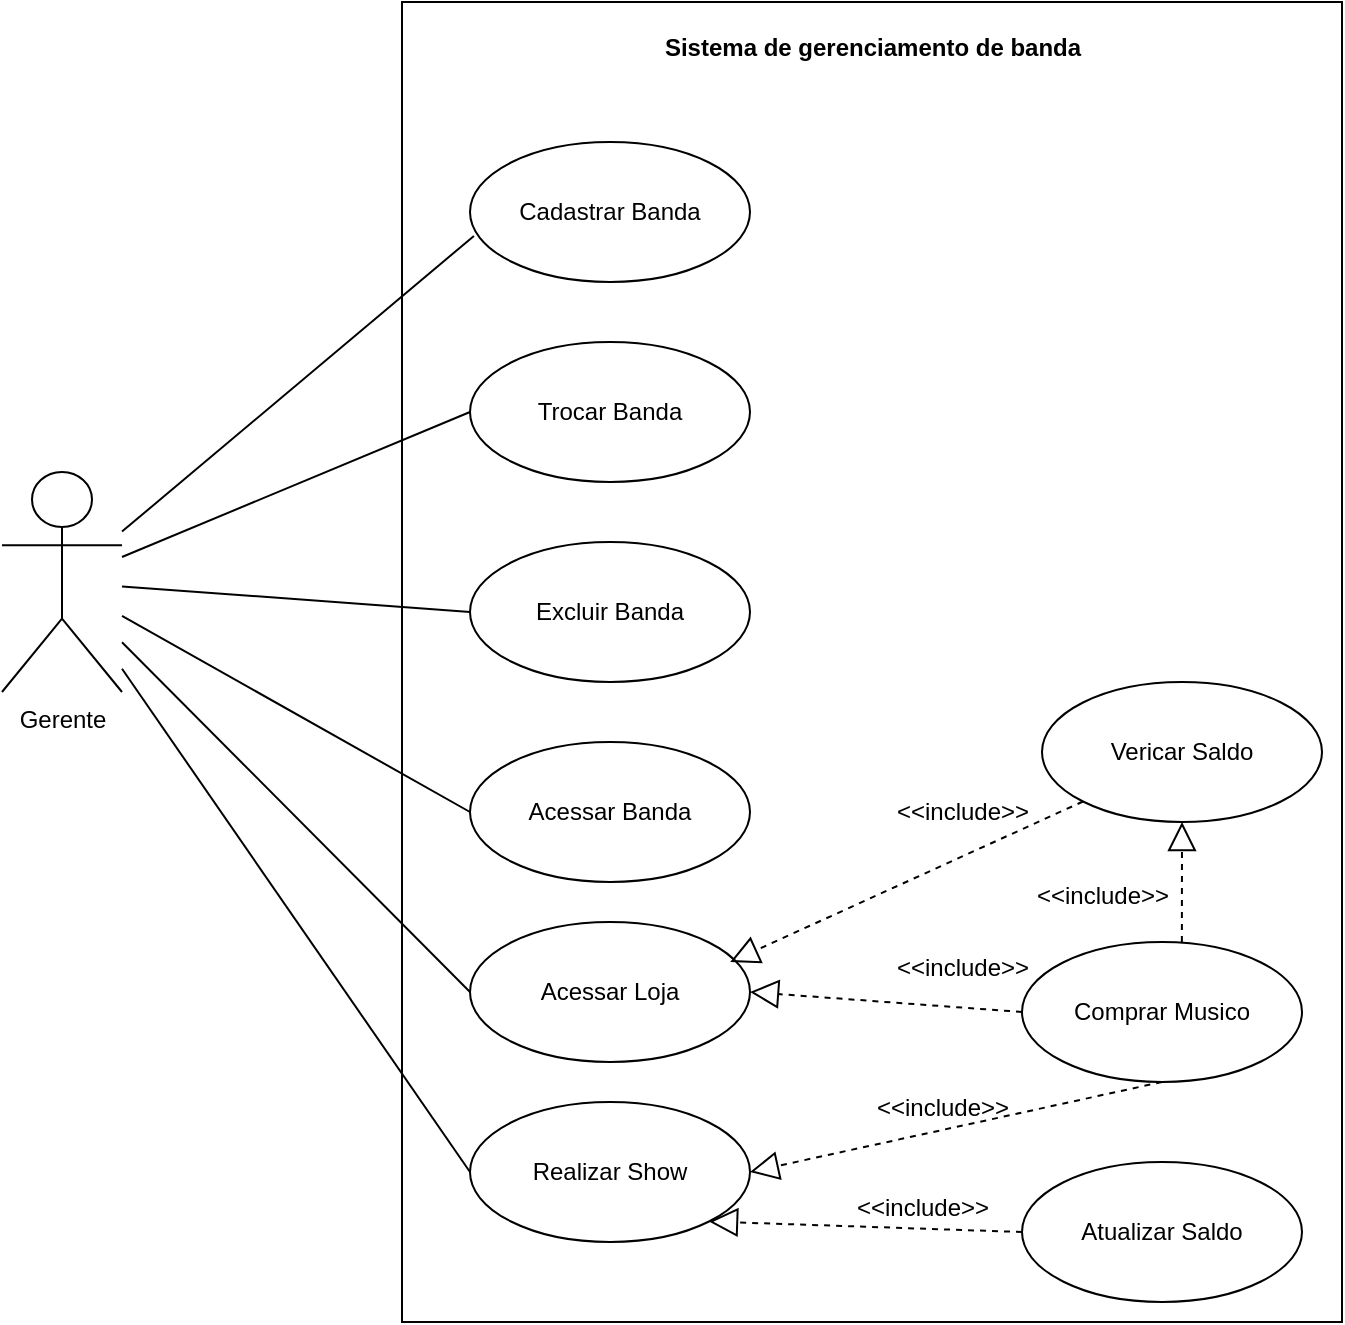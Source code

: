 <mxfile version="21.2.9" type="github">
  <diagram name="Página-1" id="CE0wCYGftJY5i8jobXnX">
    <mxGraphModel dx="1434" dy="803" grid="1" gridSize="10" guides="1" tooltips="1" connect="1" arrows="1" fold="1" page="1" pageScale="1" pageWidth="827" pageHeight="1169" math="0" shadow="0">
      <root>
        <mxCell id="0" />
        <mxCell id="1" parent="0" />
        <mxCell id="5-VP5YGX4s93a5erIt3x-3" value="" style="rounded=0;whiteSpace=wrap;html=1;" parent="1" vertex="1">
          <mxGeometry x="240" y="70" width="470" height="660" as="geometry" />
        </mxCell>
        <mxCell id="5-VP5YGX4s93a5erIt3x-2" value="Gerente&lt;br&gt;" style="shape=umlActor;verticalLabelPosition=bottom;verticalAlign=top;html=1;" parent="1" vertex="1">
          <mxGeometry x="40" y="305" width="60" height="110" as="geometry" />
        </mxCell>
        <mxCell id="5-VP5YGX4s93a5erIt3x-4" value="Sistema de gerenciamento de banda" style="text;align=center;fontStyle=1;verticalAlign=middle;spacingLeft=3;spacingRight=3;strokeColor=none;rotatable=0;points=[[0,0.5],[1,0.5]];portConstraint=eastwest;html=1;" parent="1" vertex="1">
          <mxGeometry x="435" y="80" width="80" height="26" as="geometry" />
        </mxCell>
        <mxCell id="5-VP5YGX4s93a5erIt3x-5" value="Cadastrar Banda" style="ellipse;whiteSpace=wrap;html=1;" parent="1" vertex="1">
          <mxGeometry x="274" y="140" width="140" height="70" as="geometry" />
        </mxCell>
        <mxCell id="5-VP5YGX4s93a5erIt3x-6" value="Excluir Banda" style="ellipse;whiteSpace=wrap;html=1;" parent="1" vertex="1">
          <mxGeometry x="274" y="340" width="140" height="70" as="geometry" />
        </mxCell>
        <mxCell id="5-VP5YGX4s93a5erIt3x-7" value="Trocar Banda" style="ellipse;whiteSpace=wrap;html=1;" parent="1" vertex="1">
          <mxGeometry x="274" y="240" width="140" height="70" as="geometry" />
        </mxCell>
        <mxCell id="5-VP5YGX4s93a5erIt3x-8" value="Acessar Loja" style="ellipse;whiteSpace=wrap;html=1;" parent="1" vertex="1">
          <mxGeometry x="274" y="530" width="140" height="70" as="geometry" />
        </mxCell>
        <mxCell id="5-VP5YGX4s93a5erIt3x-9" value="Realizar Show" style="ellipse;whiteSpace=wrap;html=1;" parent="1" vertex="1">
          <mxGeometry x="274" y="620" width="140" height="70" as="geometry" />
        </mxCell>
        <mxCell id="5-VP5YGX4s93a5erIt3x-14" value="" style="endArrow=none;html=1;rounded=0;entryX=0.014;entryY=0.671;entryDx=0;entryDy=0;entryPerimeter=0;" parent="1" source="5-VP5YGX4s93a5erIt3x-2" target="5-VP5YGX4s93a5erIt3x-5" edge="1">
          <mxGeometry relative="1" as="geometry">
            <mxPoint x="240" y="450" as="sourcePoint" />
            <mxPoint x="400" y="450" as="targetPoint" />
          </mxGeometry>
        </mxCell>
        <mxCell id="5-VP5YGX4s93a5erIt3x-15" value="" style="endArrow=none;html=1;rounded=0;entryX=0;entryY=0.5;entryDx=0;entryDy=0;" parent="1" source="5-VP5YGX4s93a5erIt3x-2" target="5-VP5YGX4s93a5erIt3x-7" edge="1">
          <mxGeometry relative="1" as="geometry">
            <mxPoint x="100" y="340" as="sourcePoint" />
            <mxPoint x="400" y="450" as="targetPoint" />
          </mxGeometry>
        </mxCell>
        <mxCell id="5-VP5YGX4s93a5erIt3x-16" value="" style="endArrow=none;html=1;rounded=0;entryX=0;entryY=0.5;entryDx=0;entryDy=0;" parent="1" source="5-VP5YGX4s93a5erIt3x-2" target="5-VP5YGX4s93a5erIt3x-6" edge="1">
          <mxGeometry relative="1" as="geometry">
            <mxPoint x="240" y="450" as="sourcePoint" />
            <mxPoint x="400" y="450" as="targetPoint" />
          </mxGeometry>
        </mxCell>
        <mxCell id="5-VP5YGX4s93a5erIt3x-17" value="" style="endArrow=none;html=1;rounded=0;entryX=0;entryY=0.5;entryDx=0;entryDy=0;" parent="1" source="5-VP5YGX4s93a5erIt3x-2" target="5-VP5YGX4s93a5erIt3x-8" edge="1">
          <mxGeometry relative="1" as="geometry">
            <mxPoint x="250" y="460" as="sourcePoint" />
            <mxPoint x="410" y="460" as="targetPoint" />
          </mxGeometry>
        </mxCell>
        <mxCell id="5-VP5YGX4s93a5erIt3x-18" value="" style="endArrow=none;html=1;rounded=0;entryX=0;entryY=0.5;entryDx=0;entryDy=0;" parent="1" source="5-VP5YGX4s93a5erIt3x-2" target="5-VP5YGX4s93a5erIt3x-9" edge="1">
          <mxGeometry relative="1" as="geometry">
            <mxPoint x="260" y="470" as="sourcePoint" />
            <mxPoint x="420" y="470" as="targetPoint" />
          </mxGeometry>
        </mxCell>
        <mxCell id="5-VP5YGX4s93a5erIt3x-19" value="Comprar Musico" style="ellipse;whiteSpace=wrap;html=1;" parent="1" vertex="1">
          <mxGeometry x="550" y="540" width="140" height="70" as="geometry" />
        </mxCell>
        <mxCell id="5-VP5YGX4s93a5erIt3x-20" value="" style="endArrow=block;dashed=1;endFill=0;endSize=12;html=1;rounded=0;exitX=0;exitY=0.5;exitDx=0;exitDy=0;entryX=1;entryY=0.5;entryDx=0;entryDy=0;" parent="1" source="5-VP5YGX4s93a5erIt3x-19" target="5-VP5YGX4s93a5erIt3x-8" edge="1">
          <mxGeometry width="160" relative="1" as="geometry">
            <mxPoint x="240" y="450" as="sourcePoint" />
            <mxPoint x="400" y="450" as="targetPoint" />
          </mxGeometry>
        </mxCell>
        <mxCell id="5-VP5YGX4s93a5erIt3x-22" value="&lt;span style=&quot;font-weight: normal;&quot;&gt;&amp;lt;&amp;lt;include&amp;gt;&amp;gt;&lt;/span&gt;" style="text;align=center;fontStyle=1;verticalAlign=middle;spacingLeft=3;spacingRight=3;strokeColor=none;rotatable=0;points=[[0,0.5],[1,0.5]];portConstraint=eastwest;html=1;" parent="1" vertex="1">
          <mxGeometry x="480" y="540" width="80" height="26" as="geometry" />
        </mxCell>
        <mxCell id="URav2CyrDPo8uFgxBBUk-1" value="Acessar Banda" style="ellipse;whiteSpace=wrap;html=1;" vertex="1" parent="1">
          <mxGeometry x="274" y="440" width="140" height="70" as="geometry" />
        </mxCell>
        <mxCell id="URav2CyrDPo8uFgxBBUk-2" value="" style="endArrow=none;html=1;rounded=0;entryX=0;entryY=0.5;entryDx=0;entryDy=0;" edge="1" parent="1" source="5-VP5YGX4s93a5erIt3x-2" target="URav2CyrDPo8uFgxBBUk-1">
          <mxGeometry width="50" height="50" relative="1" as="geometry">
            <mxPoint x="320" y="410" as="sourcePoint" />
            <mxPoint x="370" y="360" as="targetPoint" />
          </mxGeometry>
        </mxCell>
        <mxCell id="URav2CyrDPo8uFgxBBUk-3" value="" style="endArrow=block;dashed=1;endFill=0;endSize=12;html=1;rounded=0;exitX=0.5;exitY=1;exitDx=0;exitDy=0;entryX=1;entryY=0.5;entryDx=0;entryDy=0;" edge="1" parent="1" source="5-VP5YGX4s93a5erIt3x-19" target="5-VP5YGX4s93a5erIt3x-9">
          <mxGeometry width="160" relative="1" as="geometry">
            <mxPoint x="270" y="390" as="sourcePoint" />
            <mxPoint x="430" y="390" as="targetPoint" />
          </mxGeometry>
        </mxCell>
        <mxCell id="URav2CyrDPo8uFgxBBUk-4" value="&lt;span style=&quot;font-weight: normal;&quot;&gt;&amp;lt;&amp;lt;include&amp;gt;&amp;gt;&lt;/span&gt;" style="text;align=center;fontStyle=1;verticalAlign=middle;spacingLeft=3;spacingRight=3;strokeColor=none;rotatable=0;points=[[0,0.5],[1,0.5]];portConstraint=eastwest;html=1;" vertex="1" parent="1">
          <mxGeometry x="470" y="610" width="80" height="26" as="geometry" />
        </mxCell>
        <mxCell id="URav2CyrDPo8uFgxBBUk-12" value="Vericar Saldo" style="ellipse;whiteSpace=wrap;html=1;" vertex="1" parent="1">
          <mxGeometry x="560" y="410" width="140" height="70" as="geometry" />
        </mxCell>
        <mxCell id="URav2CyrDPo8uFgxBBUk-13" value="Atualizar Saldo" style="ellipse;whiteSpace=wrap;html=1;" vertex="1" parent="1">
          <mxGeometry x="550" y="650" width="140" height="70" as="geometry" />
        </mxCell>
        <mxCell id="URav2CyrDPo8uFgxBBUk-17" value="" style="endArrow=block;dashed=1;endFill=0;endSize=12;html=1;rounded=0;exitX=0;exitY=1;exitDx=0;exitDy=0;entryX=0.929;entryY=0.286;entryDx=0;entryDy=0;entryPerimeter=0;" edge="1" parent="1" source="URav2CyrDPo8uFgxBBUk-12" target="5-VP5YGX4s93a5erIt3x-8">
          <mxGeometry width="160" relative="1" as="geometry">
            <mxPoint x="270" y="390" as="sourcePoint" />
            <mxPoint x="430" y="390" as="targetPoint" />
          </mxGeometry>
        </mxCell>
        <mxCell id="URav2CyrDPo8uFgxBBUk-19" value="&lt;span style=&quot;font-weight: normal;&quot;&gt;&amp;lt;&amp;lt;include&amp;gt;&amp;gt;&lt;/span&gt;" style="text;align=center;fontStyle=1;verticalAlign=middle;spacingLeft=3;spacingRight=3;strokeColor=none;rotatable=0;points=[[0,0.5],[1,0.5]];portConstraint=eastwest;html=1;" vertex="1" parent="1">
          <mxGeometry x="480" y="462" width="80" height="26" as="geometry" />
        </mxCell>
        <mxCell id="URav2CyrDPo8uFgxBBUk-20" value="" style="endArrow=block;dashed=1;endFill=0;endSize=12;html=1;rounded=0;exitX=0.571;exitY=0;exitDx=0;exitDy=0;exitPerimeter=0;" edge="1" parent="1" source="5-VP5YGX4s93a5erIt3x-19">
          <mxGeometry width="160" relative="1" as="geometry">
            <mxPoint x="270" y="390" as="sourcePoint" />
            <mxPoint x="630" y="480" as="targetPoint" />
          </mxGeometry>
        </mxCell>
        <mxCell id="URav2CyrDPo8uFgxBBUk-21" value="&lt;span style=&quot;font-weight: normal;&quot;&gt;&amp;lt;&amp;lt;include&amp;gt;&amp;gt;&lt;/span&gt;" style="text;align=center;fontStyle=1;verticalAlign=middle;spacingLeft=3;spacingRight=3;strokeColor=none;rotatable=0;points=[[0,0.5],[1,0.5]];portConstraint=eastwest;html=1;" vertex="1" parent="1">
          <mxGeometry x="550" y="504" width="80" height="26" as="geometry" />
        </mxCell>
        <mxCell id="URav2CyrDPo8uFgxBBUk-23" value="&lt;span style=&quot;font-weight: normal;&quot;&gt;&amp;lt;&amp;lt;include&amp;gt;&amp;gt;&lt;/span&gt;" style="text;align=center;fontStyle=1;verticalAlign=middle;spacingLeft=3;spacingRight=3;strokeColor=none;rotatable=0;points=[[0,0.5],[1,0.5]];portConstraint=eastwest;html=1;" vertex="1" parent="1">
          <mxGeometry x="460" y="660" width="80" height="26" as="geometry" />
        </mxCell>
        <mxCell id="URav2CyrDPo8uFgxBBUk-24" value="" style="endArrow=block;dashed=1;endFill=0;endSize=12;html=1;rounded=0;exitX=0;exitY=0.5;exitDx=0;exitDy=0;entryX=1;entryY=1;entryDx=0;entryDy=0;" edge="1" parent="1" source="URav2CyrDPo8uFgxBBUk-13" target="5-VP5YGX4s93a5erIt3x-9">
          <mxGeometry width="160" relative="1" as="geometry">
            <mxPoint x="360" y="730" as="sourcePoint" />
            <mxPoint x="520" y="730" as="targetPoint" />
          </mxGeometry>
        </mxCell>
      </root>
    </mxGraphModel>
  </diagram>
</mxfile>
